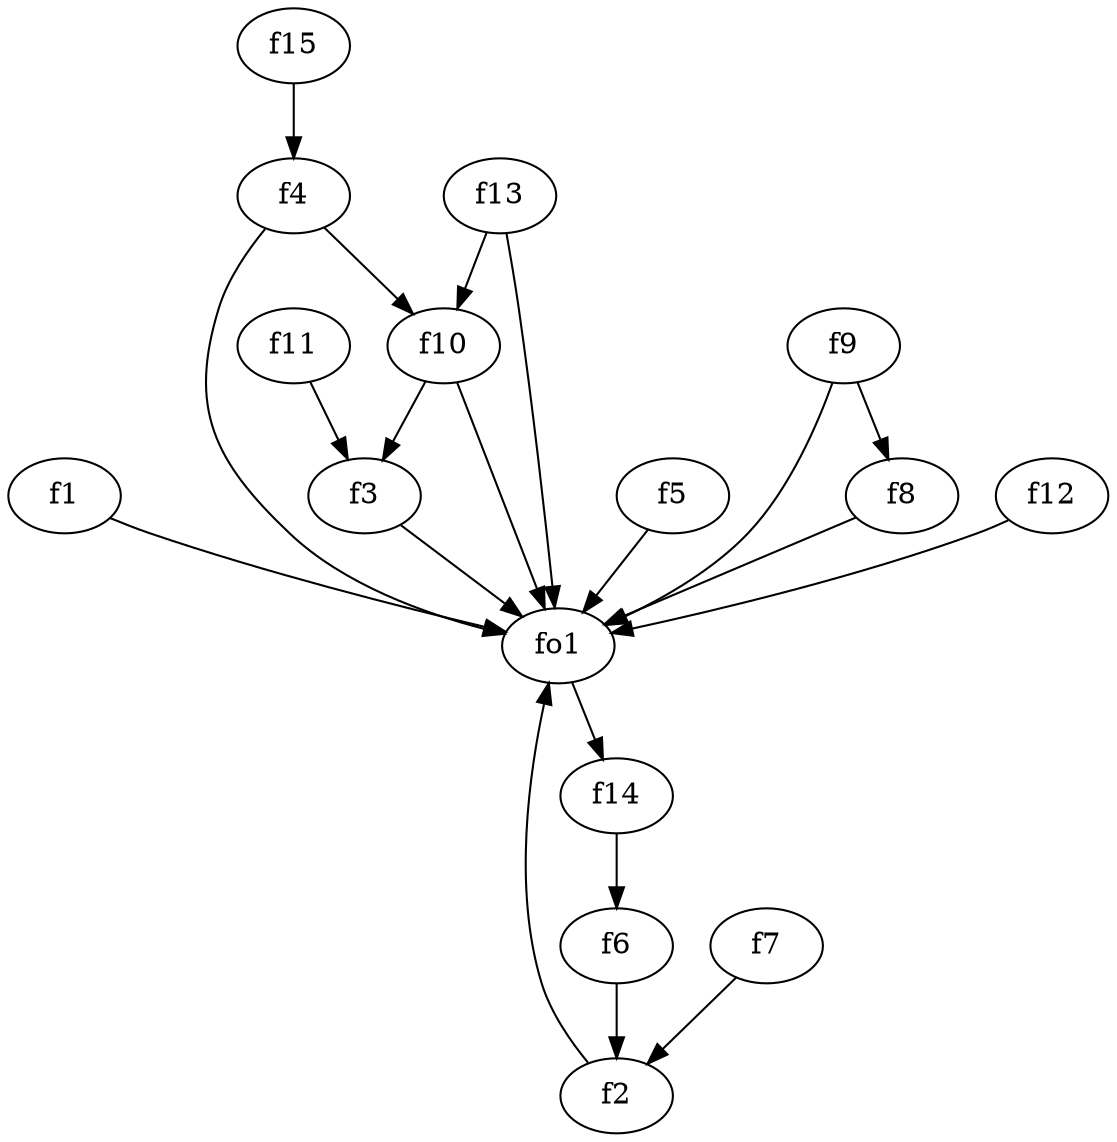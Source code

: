 strict digraph  {
f1;
f2;
f3;
f4;
f5;
f6;
f7;
f8;
f9;
f10;
f11;
f12;
f13;
f14;
f15;
fo1;
f1 -> fo1  [weight=2];
f2 -> fo1  [weight=2];
f3 -> fo1  [weight=2];
f4 -> fo1  [weight=2];
f4 -> f10  [weight=2];
f5 -> fo1  [weight=2];
f6 -> f2  [weight=2];
f7 -> f2  [weight=2];
f8 -> fo1  [weight=2];
f9 -> f8  [weight=2];
f9 -> fo1  [weight=2];
f10 -> fo1  [weight=2];
f10 -> f3  [weight=2];
f11 -> f3  [weight=2];
f12 -> fo1  [weight=2];
f13 -> fo1  [weight=2];
f13 -> f10  [weight=2];
f14 -> f6  [weight=2];
f15 -> f4  [weight=2];
fo1 -> f14  [weight=2];
}
